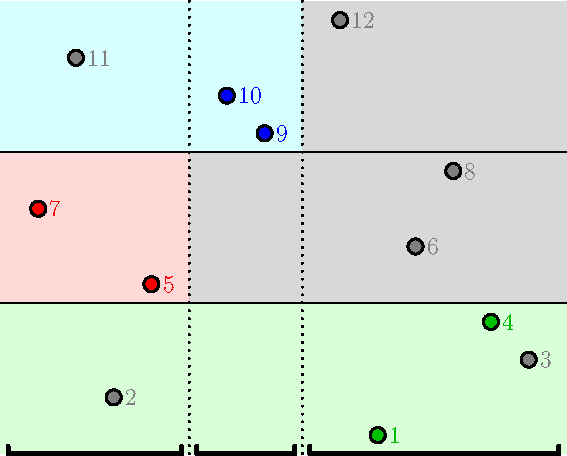 size(10cm);
int[] ys = {7,11,2,5,0,10,9,0,12,1,6,8,4,3};
real r = 0.2;

fill(box((-1, 8.5),(4,4.5)), opacity(0.3)+lightred);
fill(box((-1,12.5),(7,8.5)), opacity(0.3)+lightcyan);
fill(box((-1, 4.5),(14,0.5)), opacity(0.3)+lightgreen);
fill(box((4, 8.5),(14,4.5)), opacity(0.3)+grey);
fill(box((7,12.5),(14,8.5)), opacity(0.3)+grey);

draw( (-1,4.5)--(14,4.5) );
draw( (-1,8.5)--(14,8.5) );

pair P(int x) {
return (x,ys[x]);
}

pair O;
int y;
pen c;
for (int x=0; x<=13; ++x) {
y = ys[x];
if (y==0) continue;
O = (x, y);
if ((y==7) || (y==5)) c = red;
else if ((y==10) || (y==9)) c = blue;
else if ((y==1) || (y==4)) c = heavygreen;
else c = grey;
filldraw(circle(O, r), c, black+1);
label("$"+(string)y+"$", O+(r,0), 0.5*dir(0), c);
}

pen border = black+2;
pen dash = dotted+1;
draw( (4,12.5)--(4,0.5), dash );
draw( (7,12.5)--(7,0.5), dash );

path bracket(real x0, real x1) {
return (x0,0.7)--(x0,0.5)--(x1,0.5)--(x1,0.7);
}
draw(bracket(-0.8,3.8), border);
draw(bracket(4.2,6.8), border);
draw(bracket(7.2,13.8), border);
